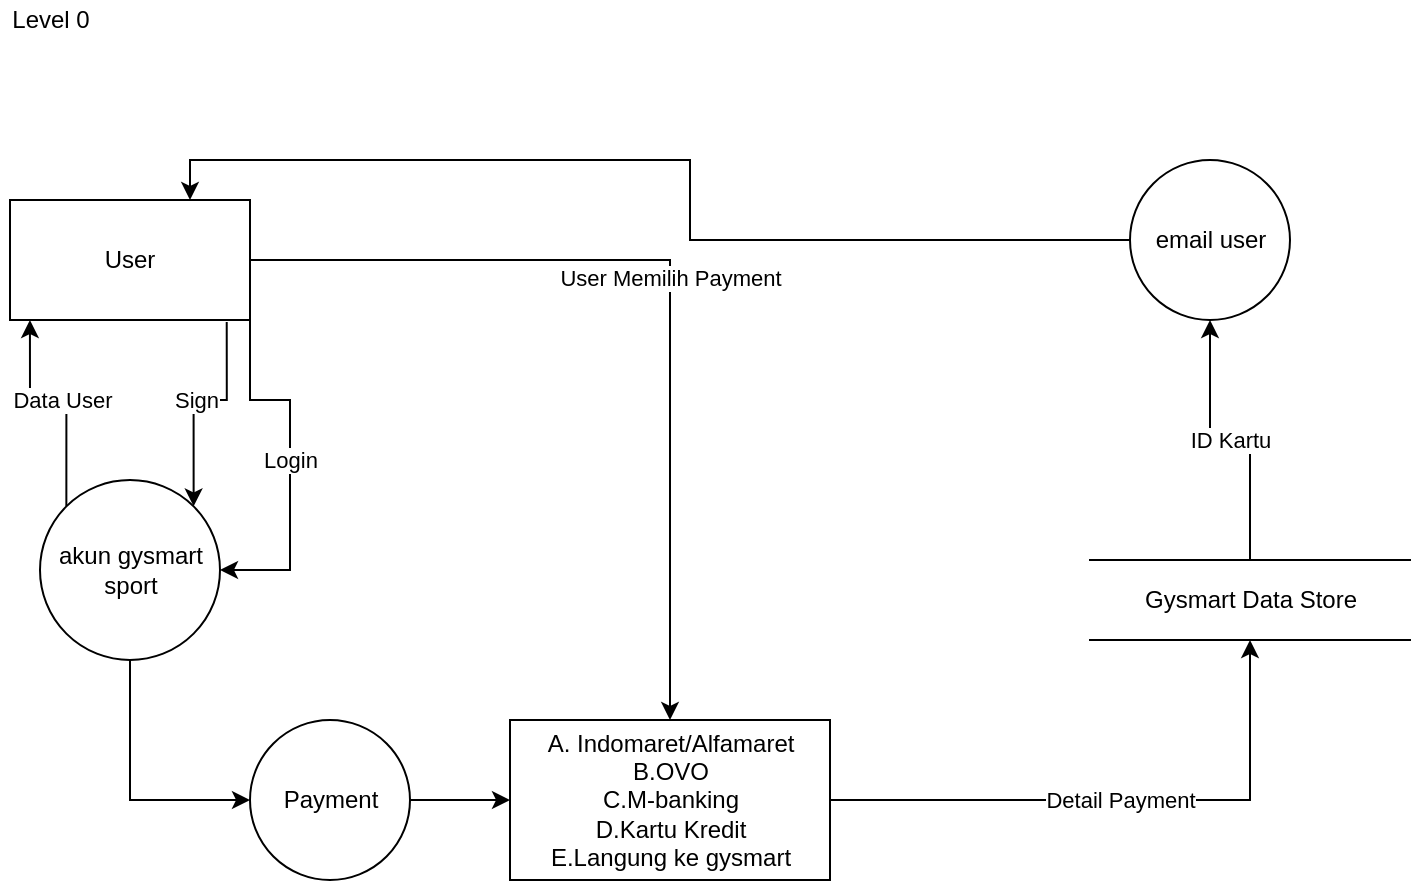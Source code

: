 <mxfile version="13.9.2" type="github">
  <diagram id="M6aKL1sOtAhpc-JB16SP" name="Page-1">
    <mxGraphModel dx="1176" dy="827" grid="1" gridSize="10" guides="1" tooltips="1" connect="1" arrows="1" fold="1" page="1" pageScale="1" pageWidth="1100" pageHeight="850" math="0" shadow="0">
      <root>
        <mxCell id="0" />
        <mxCell id="1" parent="0" />
        <mxCell id="mH6M8JvOvSh5bMcyXvYs-16" value="Sign " style="edgeStyle=orthogonalEdgeStyle;rounded=0;orthogonalLoop=1;jettySize=auto;html=1;exitX=0.903;exitY=1.017;exitDx=0;exitDy=0;exitPerimeter=0;entryX=1;entryY=0;entryDx=0;entryDy=0;" edge="1" parent="1" source="mH6M8JvOvSh5bMcyXvYs-1" target="mH6M8JvOvSh5bMcyXvYs-18">
          <mxGeometry relative="1" as="geometry">
            <mxPoint x="140" y="320" as="targetPoint" />
          </mxGeometry>
        </mxCell>
        <mxCell id="mH6M8JvOvSh5bMcyXvYs-20" value="Login" style="edgeStyle=orthogonalEdgeStyle;rounded=0;orthogonalLoop=1;jettySize=auto;html=1;exitX=1;exitY=1;exitDx=0;exitDy=0;entryX=1;entryY=0.5;entryDx=0;entryDy=0;" edge="1" parent="1" source="mH6M8JvOvSh5bMcyXvYs-1" target="mH6M8JvOvSh5bMcyXvYs-18">
          <mxGeometry relative="1" as="geometry" />
        </mxCell>
        <mxCell id="mH6M8JvOvSh5bMcyXvYs-27" value="User Memilih Payment" style="edgeStyle=orthogonalEdgeStyle;rounded=0;orthogonalLoop=1;jettySize=auto;html=1;exitX=1;exitY=0.5;exitDx=0;exitDy=0;entryX=0.5;entryY=0;entryDx=0;entryDy=0;" edge="1" parent="1" source="mH6M8JvOvSh5bMcyXvYs-1" target="mH6M8JvOvSh5bMcyXvYs-25">
          <mxGeometry x="-0.045" y="-10" relative="1" as="geometry">
            <mxPoint x="10" y="9" as="offset" />
          </mxGeometry>
        </mxCell>
        <mxCell id="mH6M8JvOvSh5bMcyXvYs-1" value="User" style="rounded=0;whiteSpace=wrap;html=1;" vertex="1" parent="1">
          <mxGeometry x="80" y="180" width="120" height="60" as="geometry" />
        </mxCell>
        <mxCell id="mH6M8JvOvSh5bMcyXvYs-19" value="Data User" style="edgeStyle=orthogonalEdgeStyle;rounded=0;orthogonalLoop=1;jettySize=auto;html=1;exitX=0;exitY=0;exitDx=0;exitDy=0;entryX=0.083;entryY=1;entryDx=0;entryDy=0;entryPerimeter=0;" edge="1" parent="1" source="mH6M8JvOvSh5bMcyXvYs-18" target="mH6M8JvOvSh5bMcyXvYs-1">
          <mxGeometry relative="1" as="geometry" />
        </mxCell>
        <mxCell id="mH6M8JvOvSh5bMcyXvYs-24" style="edgeStyle=orthogonalEdgeStyle;rounded=0;orthogonalLoop=1;jettySize=auto;html=1;exitX=0.5;exitY=1;exitDx=0;exitDy=0;entryX=0;entryY=0.5;entryDx=0;entryDy=0;" edge="1" parent="1" source="mH6M8JvOvSh5bMcyXvYs-18" target="mH6M8JvOvSh5bMcyXvYs-23">
          <mxGeometry relative="1" as="geometry" />
        </mxCell>
        <mxCell id="mH6M8JvOvSh5bMcyXvYs-18" value="&lt;div&gt;akun gysmart&lt;/div&gt;&lt;div&gt;sport&lt;br&gt;&lt;/div&gt;" style="shape=ellipse;html=1;dashed=0;whitespace=wrap;aspect=fixed;perimeter=ellipsePerimeter;" vertex="1" parent="1">
          <mxGeometry x="95" y="320" width="90" height="90" as="geometry" />
        </mxCell>
        <mxCell id="mH6M8JvOvSh5bMcyXvYs-26" style="edgeStyle=orthogonalEdgeStyle;rounded=0;orthogonalLoop=1;jettySize=auto;html=1;exitX=1;exitY=0.5;exitDx=0;exitDy=0;entryX=0;entryY=0.5;entryDx=0;entryDy=0;" edge="1" parent="1" source="mH6M8JvOvSh5bMcyXvYs-23" target="mH6M8JvOvSh5bMcyXvYs-25">
          <mxGeometry relative="1" as="geometry" />
        </mxCell>
        <mxCell id="mH6M8JvOvSh5bMcyXvYs-23" value="Payment" style="shape=ellipse;html=1;dashed=0;whitespace=wrap;aspect=fixed;perimeter=ellipsePerimeter;" vertex="1" parent="1">
          <mxGeometry x="200" y="440" width="80" height="80" as="geometry" />
        </mxCell>
        <mxCell id="mH6M8JvOvSh5bMcyXvYs-29" value="Detail Payment" style="edgeStyle=orthogonalEdgeStyle;rounded=0;orthogonalLoop=1;jettySize=auto;html=1;exitX=1;exitY=0.5;exitDx=0;exitDy=0;entryX=0.5;entryY=1;entryDx=0;entryDy=0;" edge="1" parent="1" source="mH6M8JvOvSh5bMcyXvYs-25" target="mH6M8JvOvSh5bMcyXvYs-28">
          <mxGeometry relative="1" as="geometry" />
        </mxCell>
        <mxCell id="mH6M8JvOvSh5bMcyXvYs-25" value="&lt;div&gt;A. Indomaret/Alfamaret&lt;/div&gt;&lt;div&gt;B.OVO&lt;/div&gt;&lt;div&gt;C.M-banking&lt;/div&gt;&lt;div&gt;D.Kartu Kredit&lt;/div&gt;&lt;div&gt;E.Langung ke gysmart&lt;br&gt;&lt;/div&gt;" style="html=1;dashed=0;whitespace=wrap;" vertex="1" parent="1">
          <mxGeometry x="330" y="440" width="160" height="80" as="geometry" />
        </mxCell>
        <mxCell id="mH6M8JvOvSh5bMcyXvYs-31" value="ID Kartu " style="edgeStyle=orthogonalEdgeStyle;rounded=0;orthogonalLoop=1;jettySize=auto;html=1;exitX=0.5;exitY=0;exitDx=0;exitDy=0;entryX=0.5;entryY=1;entryDx=0;entryDy=0;" edge="1" parent="1" source="mH6M8JvOvSh5bMcyXvYs-28" target="mH6M8JvOvSh5bMcyXvYs-30">
          <mxGeometry relative="1" as="geometry" />
        </mxCell>
        <mxCell id="mH6M8JvOvSh5bMcyXvYs-28" value="Gysmart Data Store" style="html=1;dashed=0;whitespace=wrap;shape=partialRectangle;right=0;left=0;" vertex="1" parent="1">
          <mxGeometry x="620" y="360" width="160" height="40" as="geometry" />
        </mxCell>
        <mxCell id="mH6M8JvOvSh5bMcyXvYs-32" style="edgeStyle=orthogonalEdgeStyle;rounded=0;orthogonalLoop=1;jettySize=auto;html=1;exitX=0;exitY=0.5;exitDx=0;exitDy=0;entryX=0.75;entryY=0;entryDx=0;entryDy=0;" edge="1" parent="1" source="mH6M8JvOvSh5bMcyXvYs-30" target="mH6M8JvOvSh5bMcyXvYs-1">
          <mxGeometry relative="1" as="geometry" />
        </mxCell>
        <mxCell id="mH6M8JvOvSh5bMcyXvYs-30" value="email user" style="shape=ellipse;html=1;dashed=0;whitespace=wrap;aspect=fixed;perimeter=ellipsePerimeter;" vertex="1" parent="1">
          <mxGeometry x="640" y="160" width="80" height="80" as="geometry" />
        </mxCell>
        <mxCell id="mH6M8JvOvSh5bMcyXvYs-34" value="Level 0" style="text;html=1;align=center;verticalAlign=middle;resizable=0;points=[];autosize=1;" vertex="1" parent="1">
          <mxGeometry x="75" y="80" width="50" height="20" as="geometry" />
        </mxCell>
      </root>
    </mxGraphModel>
  </diagram>
</mxfile>
